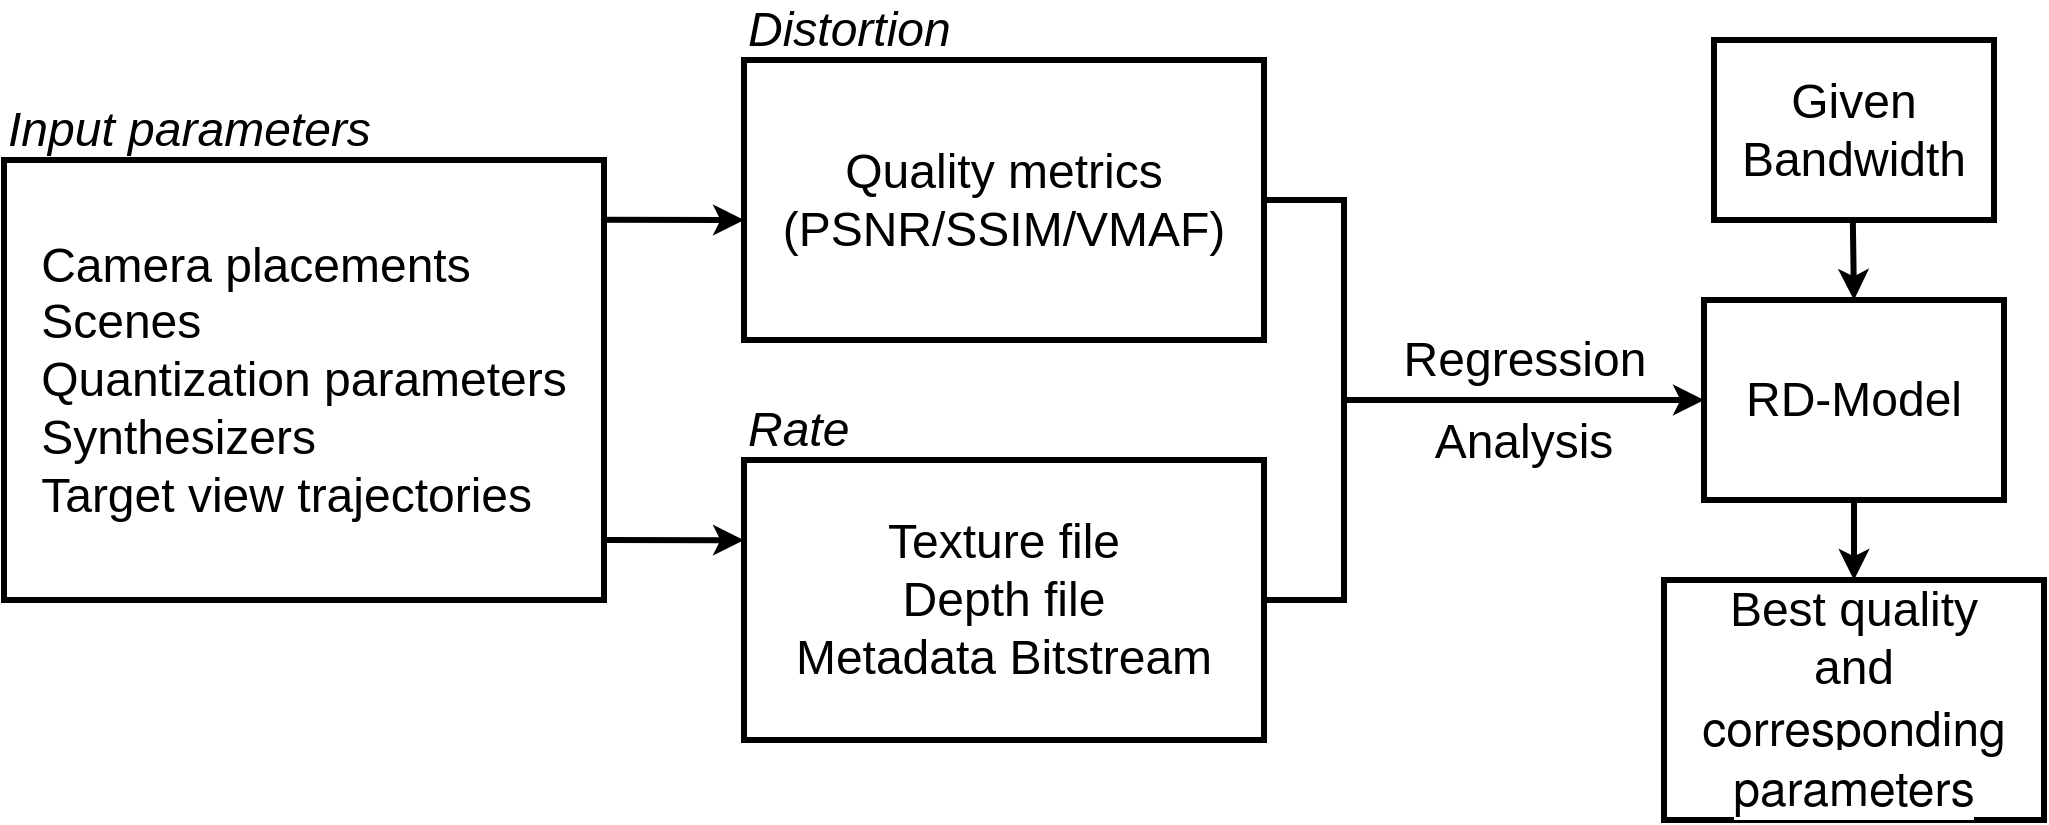 <mxfile version="15.8.0" type="device"><diagram id="PG_Id_nA2BuyRzyQjzja" name="Page-1"><mxGraphModel dx="1426" dy="769" grid="1" gridSize="10" guides="1" tooltips="1" connect="1" arrows="1" fold="1" page="1" pageScale="1" pageWidth="850" pageHeight="1100" math="0" shadow="0"><root><mxCell id="0"/><mxCell id="1" parent="0"/><mxCell id="uc8V481YWp68VaWcmUEB-1" value="&lt;div style=&quot;text-align: left&quot;&gt;&lt;span style=&quot;background-color: transparent ; font-family: &amp;#34;arial&amp;#34; ; font-size: 18pt&quot;&gt;Camera placements&lt;/span&gt;&lt;/div&gt;&lt;span id=&quot;docs-internal-guid-452bb840-7fff-8635-ac06-9a41ef68c0b7&quot;&gt;&lt;div style=&quot;text-align: left&quot;&gt;&lt;font face=&quot;arial&quot;&gt;&lt;span style=&quot;font-size: 24px&quot;&gt;Scenes&lt;/span&gt;&lt;/font&gt;&lt;/div&gt;&lt;span style=&quot;background-color: transparent ; font-size: 18pt ; font-family: &amp;#34;arial&amp;#34;&quot;&gt;&lt;div style=&quot;text-align: left&quot;&gt;&lt;span style=&quot;background-color: transparent ; font-size: 18pt&quot;&gt;Quantization parameters&lt;/span&gt;&lt;/div&gt;&lt;div style=&quot;text-align: left&quot;&gt;&lt;span style=&quot;background-color: transparent ; font-size: 18pt&quot;&gt;Synthesizers&lt;/span&gt;&lt;/div&gt;&lt;div style=&quot;text-align: left&quot;&gt;&lt;span style=&quot;background-color: transparent ; font-size: 18pt&quot;&gt;Target view trajectories&lt;/span&gt;&lt;/div&gt;&lt;/span&gt;&lt;/span&gt;" style="rounded=0;whiteSpace=wrap;html=1;strokeWidth=3;" parent="1" vertex="1"><mxGeometry x="60" y="320" width="300" height="220" as="geometry"/></mxCell><mxCell id="uc8V481YWp68VaWcmUEB-2" value="&lt;font style=&quot;font-size: 24px&quot;&gt;Quality metrics&lt;br&gt;(PSNR/SSIM/VMAF)&lt;br&gt;&lt;/font&gt;" style="rounded=0;whiteSpace=wrap;html=1;strokeWidth=3;align=center;" parent="1" vertex="1"><mxGeometry x="430" y="270" width="260" height="140" as="geometry"/></mxCell><mxCell id="uc8V481YWp68VaWcmUEB-3" value="" style="endArrow=classic;html=1;rounded=0;fontSize=24;strokeWidth=3;exitX=1;exitY=0.136;exitDx=0;exitDy=0;exitPerimeter=0;" parent="1" source="uc8V481YWp68VaWcmUEB-1" edge="1"><mxGeometry width="50" height="50" relative="1" as="geometry"><mxPoint x="400" y="430" as="sourcePoint"/><mxPoint x="430" y="350" as="targetPoint"/></mxGeometry></mxCell><mxCell id="uc8V481YWp68VaWcmUEB-4" value="&lt;i&gt;Distortion&lt;/i&gt;" style="text;html=1;resizable=0;autosize=1;align=left;verticalAlign=middle;points=[];fillColor=none;strokeColor=none;rounded=0;fontSize=24;" parent="1" vertex="1"><mxGeometry x="430" y="240" width="120" height="30" as="geometry"/></mxCell><mxCell id="uc8V481YWp68VaWcmUEB-5" value="&lt;i&gt;Input parameters&lt;/i&gt;" style="text;html=1;resizable=0;autosize=1;align=left;verticalAlign=middle;points=[];fillColor=none;strokeColor=none;rounded=0;fontSize=24;" parent="1" vertex="1"><mxGeometry x="60" y="290" width="200" height="30" as="geometry"/></mxCell><mxCell id="uc8V481YWp68VaWcmUEB-6" value="Texture file&lt;br&gt;Depth file&lt;br&gt;Metadata Bitstream" style="rounded=0;whiteSpace=wrap;html=1;fontSize=24;strokeWidth=3;align=center;" parent="1" vertex="1"><mxGeometry x="430" y="470" width="260" height="140" as="geometry"/></mxCell><mxCell id="uc8V481YWp68VaWcmUEB-7" value="&lt;i&gt;Rate&lt;/i&gt;" style="text;html=1;align=left;verticalAlign=middle;resizable=0;points=[];autosize=1;strokeColor=none;fillColor=none;fontSize=24;" parent="1" vertex="1"><mxGeometry x="430" y="440" width="70" height="30" as="geometry"/></mxCell><mxCell id="uc8V481YWp68VaWcmUEB-8" value="" style="endArrow=classic;html=1;rounded=0;fontSize=24;strokeWidth=3;exitX=1;exitY=0.136;exitDx=0;exitDy=0;exitPerimeter=0;" parent="1" edge="1"><mxGeometry width="50" height="50" relative="1" as="geometry"><mxPoint x="360" y="510.0" as="sourcePoint"/><mxPoint x="430" y="510.08" as="targetPoint"/></mxGeometry></mxCell><mxCell id="uc8V481YWp68VaWcmUEB-9" value="RD-Model" style="rounded=0;whiteSpace=wrap;html=1;fontSize=24;strokeWidth=3;align=center;" parent="1" vertex="1"><mxGeometry x="910" y="390" width="150" height="100" as="geometry"/></mxCell><mxCell id="uc8V481YWp68VaWcmUEB-12" value="" style="endArrow=none;html=1;rounded=0;fontSize=24;strokeWidth=3;" parent="1" edge="1"><mxGeometry width="50" height="50" relative="1" as="geometry"><mxPoint x="730" y="440" as="sourcePoint"/><mxPoint x="690" y="540" as="targetPoint"/><Array as="points"><mxPoint x="730" y="540"/></Array></mxGeometry></mxCell><mxCell id="uc8V481YWp68VaWcmUEB-13" value="" style="endArrow=none;html=1;rounded=0;fontSize=24;strokeWidth=3;" parent="1" edge="1"><mxGeometry width="50" height="50" relative="1" as="geometry"><mxPoint x="730" y="440" as="sourcePoint"/><mxPoint x="690" y="340" as="targetPoint"/><Array as="points"><mxPoint x="730" y="340"/></Array></mxGeometry></mxCell><mxCell id="uc8V481YWp68VaWcmUEB-14" value="" style="endArrow=classic;html=1;rounded=0;fontSize=24;strokeWidth=3;entryX=0;entryY=0.5;entryDx=0;entryDy=0;" parent="1" target="uc8V481YWp68VaWcmUEB-9" edge="1"><mxGeometry width="50" height="50" relative="1" as="geometry"><mxPoint x="730" y="440" as="sourcePoint"/><mxPoint x="810" y="390" as="targetPoint"/></mxGeometry></mxCell><mxCell id="uc8V481YWp68VaWcmUEB-15" value="&lt;span style=&quot;background-color: rgb(255 , 255 , 255)&quot;&gt;Regression&lt;/span&gt;&lt;br&gt;" style="text;html=1;align=center;verticalAlign=middle;resizable=0;points=[];autosize=1;strokeColor=none;fillColor=none;fontSize=24;" parent="1" vertex="1"><mxGeometry x="750" y="405" width="140" height="30" as="geometry"/></mxCell><mxCell id="uc8V481YWp68VaWcmUEB-17" value="&lt;span style=&quot;color: rgb(0, 0, 0); font-family: helvetica; font-size: 24px; font-style: normal; font-weight: 400; letter-spacing: normal; text-indent: 0px; text-transform: none; word-spacing: 0px; background-color: rgb(255, 255, 255); display: inline; float: none;&quot;&gt;Analysis&lt;/span&gt;" style="text;whiteSpace=wrap;html=1;fontSize=24;align=center;" parent="1" vertex="1"><mxGeometry x="765" y="440" width="110" height="40" as="geometry"/></mxCell><mxCell id="uc8V481YWp68VaWcmUEB-21" value="" style="endArrow=classic;html=1;rounded=0;labelBackgroundColor=#FFFFFF;fontSize=24;strokeWidth=3;entryX=0.5;entryY=0;entryDx=0;entryDy=0;" parent="1" target="uc8V481YWp68VaWcmUEB-9" edge="1"><mxGeometry width="50" height="50" relative="1" as="geometry"><mxPoint x="984.41" y="350" as="sourcePoint"/><mxPoint x="984.41" y="290" as="targetPoint"/></mxGeometry></mxCell><mxCell id="uc8V481YWp68VaWcmUEB-22" value="Given Bandwidth" style="rounded=0;whiteSpace=wrap;html=1;fontSize=24;strokeWidth=3;fillColor=none;align=center;" parent="1" vertex="1"><mxGeometry x="915" y="260" width="140" height="90" as="geometry"/></mxCell><mxCell id="uc8V481YWp68VaWcmUEB-23" value="" style="endArrow=classic;html=1;rounded=0;labelBackgroundColor=#FFFFFF;fontSize=24;strokeWidth=3;exitX=0.5;exitY=1;exitDx=0;exitDy=0;" parent="1" source="uc8V481YWp68VaWcmUEB-9" edge="1"><mxGeometry width="50" height="50" relative="1" as="geometry"><mxPoint x="990" y="500" as="sourcePoint"/><mxPoint x="985" y="530" as="targetPoint"/></mxGeometry></mxCell><mxCell id="uc8V481YWp68VaWcmUEB-24" value="Best quality&lt;br&gt;and&lt;br&gt;&lt;span style=&quot;font-family: &amp;#34;helvetica neue&amp;#34; , &amp;#34;helvetica&amp;#34; , &amp;#34;arial&amp;#34; , &amp;#34;microsoft jhenghei&amp;#34; , &amp;#34;pingfang tc&amp;#34; , sans-serif ; text-align: left ; background-color: rgb(255 , 255 , 255)&quot;&gt;corresponding&lt;br&gt;parameters&lt;br&gt;&lt;/span&gt;" style="rounded=0;whiteSpace=wrap;html=1;fontSize=24;strokeWidth=3;fillColor=none;align=center;" parent="1" vertex="1"><mxGeometry x="890" y="530" width="190" height="120" as="geometry"/></mxCell></root></mxGraphModel></diagram></mxfile>